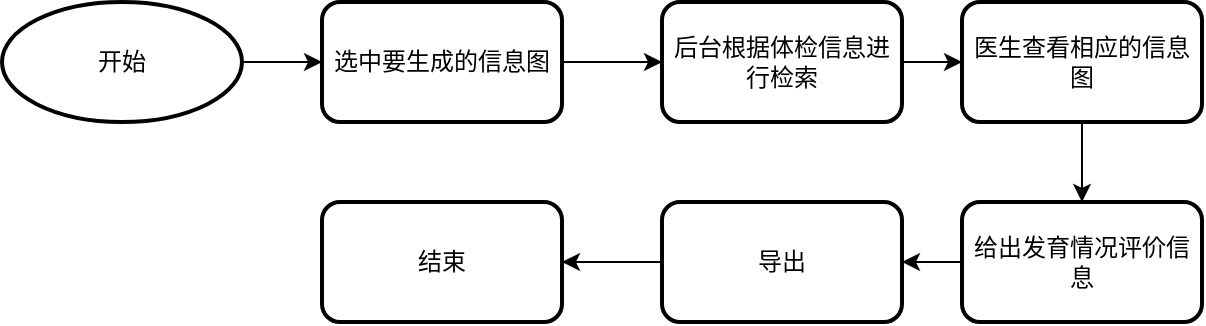 <mxfile version="21.1.5" type="github">
  <diagram name="第 1 页" id="U5y-jCGaqYIhtgIQpaNX">
    <mxGraphModel dx="993" dy="573" grid="1" gridSize="10" guides="1" tooltips="1" connect="1" arrows="1" fold="1" page="1" pageScale="1" pageWidth="827" pageHeight="1169" math="0" shadow="0">
      <root>
        <mxCell id="0" />
        <mxCell id="1" parent="0" />
        <mxCell id="GrciGkzyZuQcE2R150ND-3" value="" style="edgeStyle=orthogonalEdgeStyle;rounded=0;orthogonalLoop=1;jettySize=auto;html=1;" edge="1" parent="1" source="GrciGkzyZuQcE2R150ND-1" target="GrciGkzyZuQcE2R150ND-2">
          <mxGeometry relative="1" as="geometry" />
        </mxCell>
        <mxCell id="GrciGkzyZuQcE2R150ND-1" value="开始" style="strokeWidth=2;html=1;shape=mxgraph.flowchart.start_1;whiteSpace=wrap;" vertex="1" parent="1">
          <mxGeometry x="320" y="140" width="120" height="60" as="geometry" />
        </mxCell>
        <mxCell id="GrciGkzyZuQcE2R150ND-5" value="" style="edgeStyle=orthogonalEdgeStyle;rounded=0;orthogonalLoop=1;jettySize=auto;html=1;" edge="1" parent="1" source="GrciGkzyZuQcE2R150ND-2" target="GrciGkzyZuQcE2R150ND-4">
          <mxGeometry relative="1" as="geometry" />
        </mxCell>
        <mxCell id="GrciGkzyZuQcE2R150ND-2" value="选中要生成的信息图" style="rounded=1;whiteSpace=wrap;html=1;strokeWidth=2;" vertex="1" parent="1">
          <mxGeometry x="480" y="140" width="120" height="60" as="geometry" />
        </mxCell>
        <mxCell id="GrciGkzyZuQcE2R150ND-7" value="" style="edgeStyle=orthogonalEdgeStyle;rounded=0;orthogonalLoop=1;jettySize=auto;html=1;" edge="1" parent="1" source="GrciGkzyZuQcE2R150ND-4" target="GrciGkzyZuQcE2R150ND-6">
          <mxGeometry relative="1" as="geometry" />
        </mxCell>
        <mxCell id="GrciGkzyZuQcE2R150ND-4" value="后台根据体检信息进行检索" style="rounded=1;whiteSpace=wrap;html=1;strokeWidth=2;" vertex="1" parent="1">
          <mxGeometry x="650" y="140" width="120" height="60" as="geometry" />
        </mxCell>
        <mxCell id="GrciGkzyZuQcE2R150ND-9" value="" style="edgeStyle=orthogonalEdgeStyle;rounded=0;orthogonalLoop=1;jettySize=auto;html=1;" edge="1" parent="1" source="GrciGkzyZuQcE2R150ND-6" target="GrciGkzyZuQcE2R150ND-8">
          <mxGeometry relative="1" as="geometry" />
        </mxCell>
        <mxCell id="GrciGkzyZuQcE2R150ND-6" value="医生查看相应的信息图" style="rounded=1;whiteSpace=wrap;html=1;strokeWidth=2;" vertex="1" parent="1">
          <mxGeometry x="800" y="140" width="120" height="60" as="geometry" />
        </mxCell>
        <mxCell id="GrciGkzyZuQcE2R150ND-11" value="" style="edgeStyle=orthogonalEdgeStyle;rounded=0;orthogonalLoop=1;jettySize=auto;html=1;" edge="1" parent="1" source="GrciGkzyZuQcE2R150ND-8" target="GrciGkzyZuQcE2R150ND-10">
          <mxGeometry relative="1" as="geometry" />
        </mxCell>
        <mxCell id="GrciGkzyZuQcE2R150ND-8" value="给出发育情况评价信息" style="rounded=1;whiteSpace=wrap;html=1;strokeWidth=2;" vertex="1" parent="1">
          <mxGeometry x="800" y="240" width="120" height="60" as="geometry" />
        </mxCell>
        <mxCell id="GrciGkzyZuQcE2R150ND-13" value="" style="edgeStyle=orthogonalEdgeStyle;rounded=0;orthogonalLoop=1;jettySize=auto;html=1;" edge="1" parent="1" source="GrciGkzyZuQcE2R150ND-10" target="GrciGkzyZuQcE2R150ND-12">
          <mxGeometry relative="1" as="geometry" />
        </mxCell>
        <mxCell id="GrciGkzyZuQcE2R150ND-10" value="导出" style="rounded=1;whiteSpace=wrap;html=1;strokeWidth=2;" vertex="1" parent="1">
          <mxGeometry x="650" y="240" width="120" height="60" as="geometry" />
        </mxCell>
        <mxCell id="GrciGkzyZuQcE2R150ND-12" value="结束" style="rounded=1;whiteSpace=wrap;html=1;strokeWidth=2;" vertex="1" parent="1">
          <mxGeometry x="480" y="240" width="120" height="60" as="geometry" />
        </mxCell>
      </root>
    </mxGraphModel>
  </diagram>
</mxfile>
